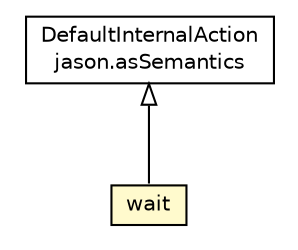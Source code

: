 #!/usr/local/bin/dot
#
# Class diagram 
# Generated by UMLGraph version R5_6_6-1-g9240c4 (http://www.umlgraph.org/)
#

digraph G {
	edge [fontname="Helvetica",fontsize=10,labelfontname="Helvetica",labelfontsize=10];
	node [fontname="Helvetica",fontsize=10,shape=plaintext];
	nodesep=0.25;
	ranksep=0.5;
	// jason.asSemantics.DefaultInternalAction
	c77296 [label=<<table title="jason.asSemantics.DefaultInternalAction" border="0" cellborder="1" cellspacing="0" cellpadding="2" port="p" href="../asSemantics/DefaultInternalAction.html">
		<tr><td><table border="0" cellspacing="0" cellpadding="1">
<tr><td align="center" balign="center"> DefaultInternalAction </td></tr>
<tr><td align="center" balign="center"> jason.asSemantics </td></tr>
		</table></td></tr>
		</table>>, URL="../asSemantics/DefaultInternalAction.html", fontname="Helvetica", fontcolor="black", fontsize=10.0];
	// jason.stdlib.wait
	c77459 [label=<<table title="jason.stdlib.wait" border="0" cellborder="1" cellspacing="0" cellpadding="2" port="p" bgcolor="lemonChiffon" href="./wait.html">
		<tr><td><table border="0" cellspacing="0" cellpadding="1">
<tr><td align="center" balign="center"> wait </td></tr>
		</table></td></tr>
		</table>>, URL="./wait.html", fontname="Helvetica", fontcolor="black", fontsize=10.0];
	//jason.stdlib.wait extends jason.asSemantics.DefaultInternalAction
	c77296:p -> c77459:p [dir=back,arrowtail=empty];
}

